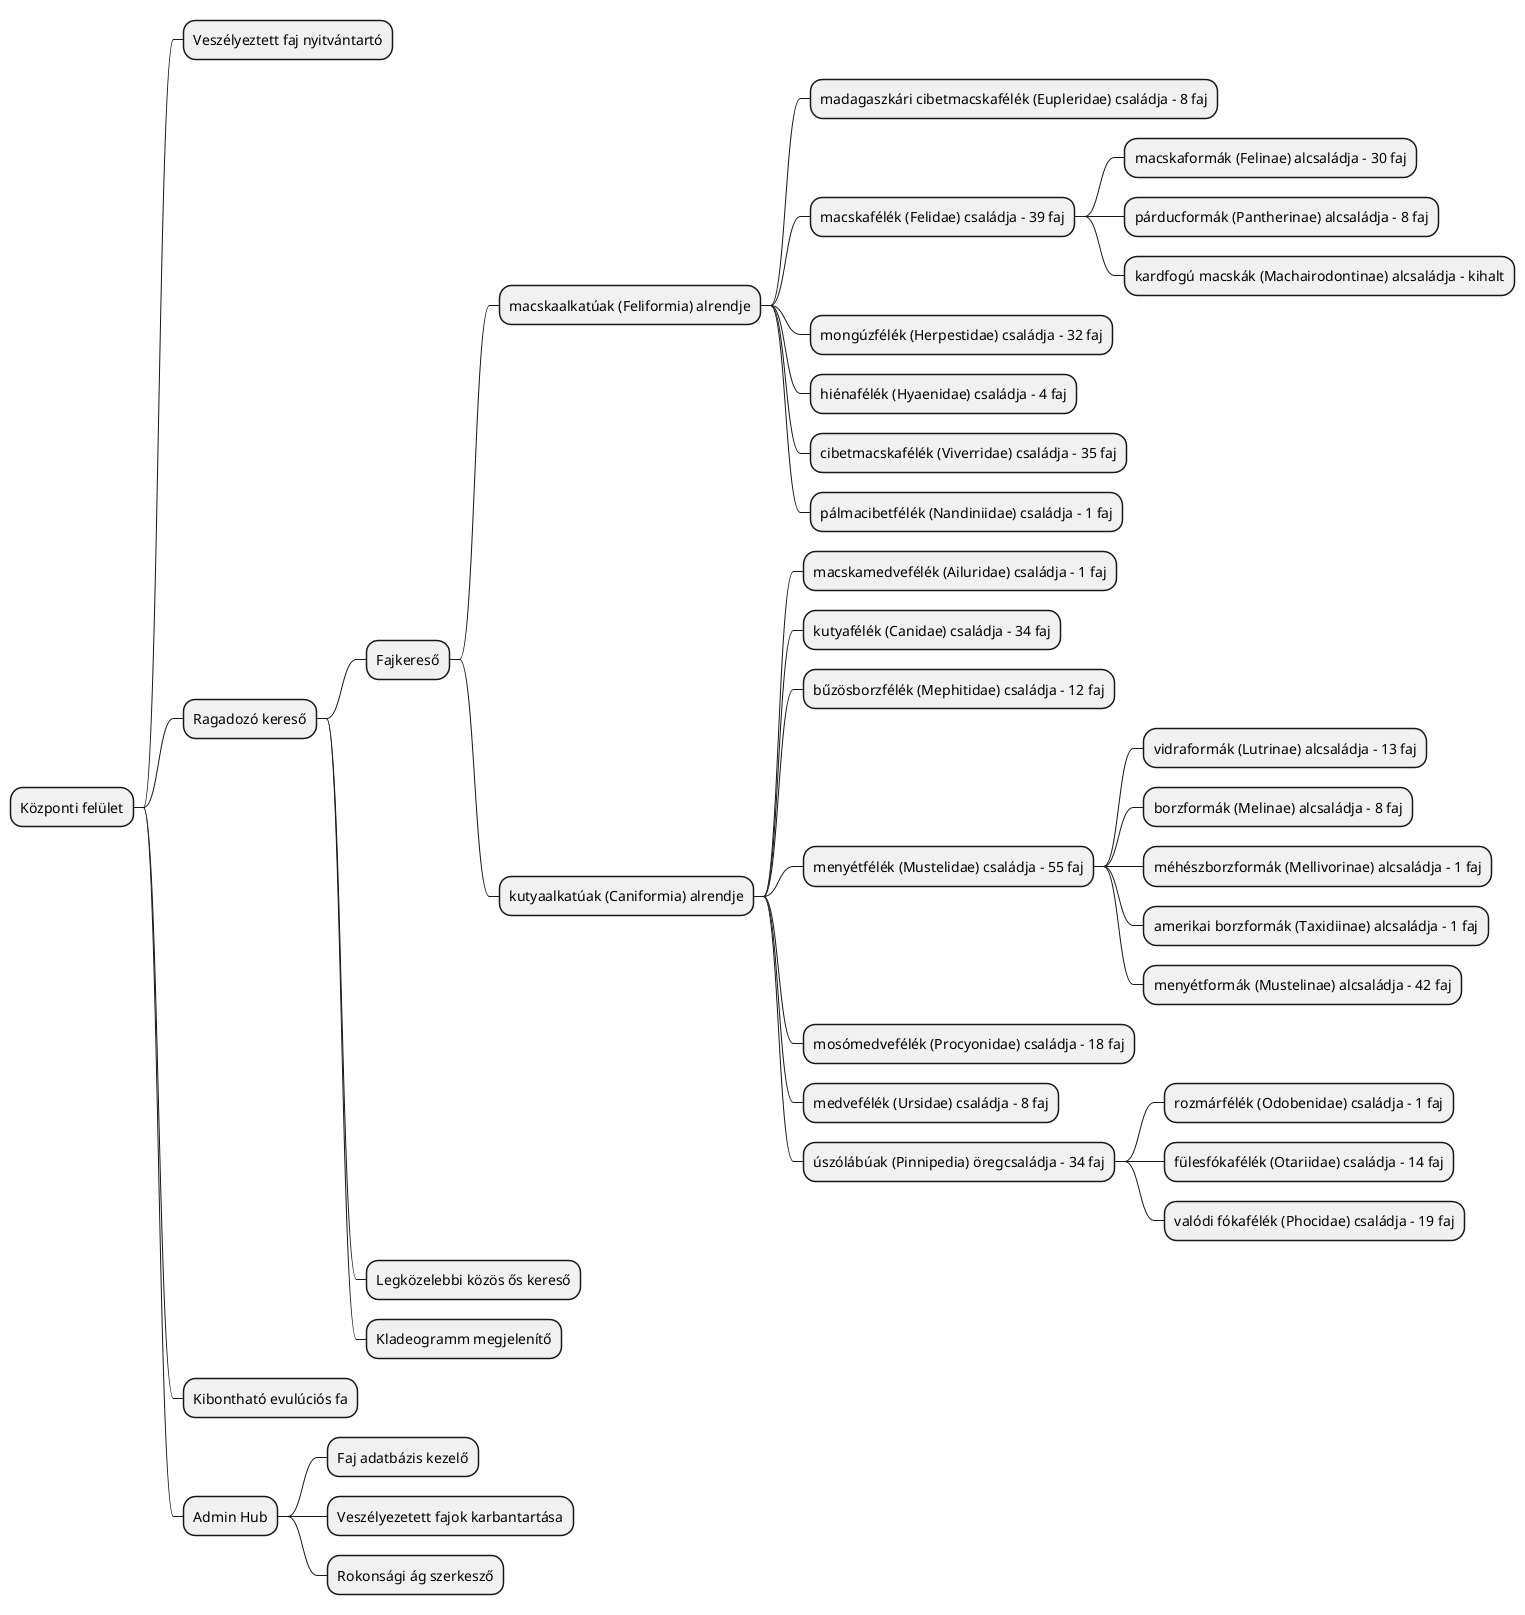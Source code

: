 @startmindmap
+ Központi felület
++ Veszélyeztett faj nyitvántartó
++ Ragadozó kereső
+++ Fajkereső
++++ macskaalkatúak (Feliformia) alrendje
+++++ madagaszkári cibetmacskafélék (Eupleridae) családja – 8 faj
+++++ macskafélék (Felidae) családja – 39 faj
++++++ macskaformák (Felinae) alcsaládja – 30 faj
++++++ párducformák (Pantherinae) alcsaládja – 8 faj
++++++ kardfogú macskák (Machairodontinae) alcsaládja – kihalt
+++++ mongúzfélék (Herpestidae) családja – 32 faj
+++++ hiénafélék (Hyaenidae) családja – 4 faj
+++++ cibetmacskafélék (Viverridae) családja – 35 faj
+++++ pálmacibetfélék (Nandiniidae) családja – 1 faj
++++ kutyaalkatúak (Caniformia) alrendje
+++++ macskamedvefélék (Ailuridae) családja – 1 faj
+++++ kutyafélék (Canidae) családja – 34 faj
+++++ bűzösborzfélék (Mephitidae) családja – 12 faj
+++++ menyétfélék (Mustelidae) családja – 55 faj
++++++ vidraformák (Lutrinae) alcsaládja – 13 faj
++++++ borzformák (Melinae) alcsaládja – 8 faj
++++++ méhészborzformák (Mellivorinae) alcsaládja – 1 faj
++++++ amerikai borzformák (Taxidiinae) alcsaládja – 1 faj
++++++ menyétformák (Mustelinae) alcsaládja – 42 faj
+++++ mosómedvefélék (Procyonidae) családja – 18 faj
+++++ medvefélék (Ursidae) családja – 8 faj
+++++ úszólábúak (Pinnipedia) öregcsaládja – 34 faj
++++++ rozmárfélék (Odobenidae) családja – 1 faj
++++++ fülesfókafélék (Otariidae) családja – 14 faj
++++++ valódi fókafélék (Phocidae) családja – 19 faj
+++ Legközelebbi közös ős kereső
+++ Kladeogramm megjelenítő
++ Kibontható evulúciós fa
++ Admin Hub
+++ Faj adatbázis kezelő
+++ Veszélyezetett fajok karbantartása
+++ Rokonsági ág szerkesző
@endmindmap
